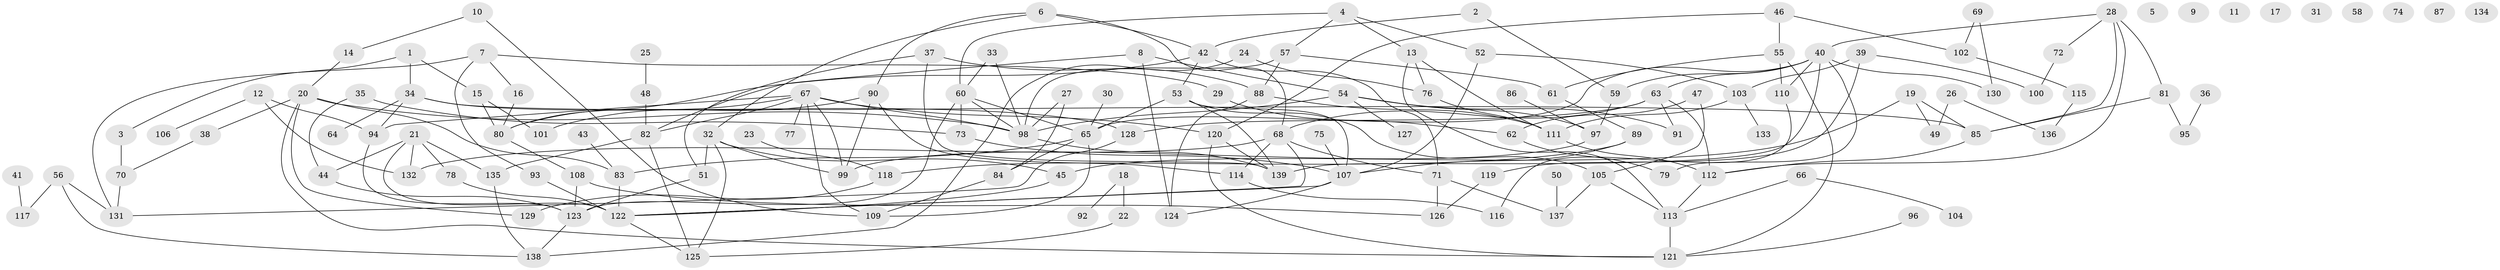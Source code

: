 // Generated by graph-tools (version 1.1) at 2025/00/03/09/25 03:00:50]
// undirected, 139 vertices, 207 edges
graph export_dot {
graph [start="1"]
  node [color=gray90,style=filled];
  1;
  2;
  3;
  4;
  5;
  6;
  7;
  8;
  9;
  10;
  11;
  12;
  13;
  14;
  15;
  16;
  17;
  18;
  19;
  20;
  21;
  22;
  23;
  24;
  25;
  26;
  27;
  28;
  29;
  30;
  31;
  32;
  33;
  34;
  35;
  36;
  37;
  38;
  39;
  40;
  41;
  42;
  43;
  44;
  45;
  46;
  47;
  48;
  49;
  50;
  51;
  52;
  53;
  54;
  55;
  56;
  57;
  58;
  59;
  60;
  61;
  62;
  63;
  64;
  65;
  66;
  67;
  68;
  69;
  70;
  71;
  72;
  73;
  74;
  75;
  76;
  77;
  78;
  79;
  80;
  81;
  82;
  83;
  84;
  85;
  86;
  87;
  88;
  89;
  90;
  91;
  92;
  93;
  94;
  95;
  96;
  97;
  98;
  99;
  100;
  101;
  102;
  103;
  104;
  105;
  106;
  107;
  108;
  109;
  110;
  111;
  112;
  113;
  114;
  115;
  116;
  117;
  118;
  119;
  120;
  121;
  122;
  123;
  124;
  125;
  126;
  127;
  128;
  129;
  130;
  131;
  132;
  133;
  134;
  135;
  136;
  137;
  138;
  139;
  1 -- 3;
  1 -- 15;
  1 -- 34;
  2 -- 42;
  2 -- 59;
  3 -- 70;
  4 -- 13;
  4 -- 52;
  4 -- 57;
  4 -- 60;
  6 -- 32;
  6 -- 42;
  6 -- 68;
  6 -- 90;
  7 -- 16;
  7 -- 29;
  7 -- 93;
  7 -- 131;
  8 -- 54;
  8 -- 82;
  8 -- 124;
  10 -- 14;
  10 -- 109;
  12 -- 94;
  12 -- 106;
  12 -- 132;
  13 -- 76;
  13 -- 111;
  13 -- 113;
  14 -- 20;
  15 -- 80;
  15 -- 101;
  16 -- 80;
  18 -- 22;
  18 -- 92;
  19 -- 45;
  19 -- 49;
  19 -- 85;
  20 -- 38;
  20 -- 83;
  20 -- 98;
  20 -- 121;
  20 -- 129;
  21 -- 44;
  21 -- 78;
  21 -- 122;
  21 -- 132;
  21 -- 135;
  22 -- 125;
  23 -- 118;
  24 -- 76;
  24 -- 138;
  25 -- 48;
  26 -- 49;
  26 -- 136;
  27 -- 84;
  27 -- 98;
  28 -- 40;
  28 -- 72;
  28 -- 81;
  28 -- 85;
  28 -- 112;
  29 -- 62;
  30 -- 65;
  32 -- 45;
  32 -- 51;
  32 -- 99;
  32 -- 125;
  33 -- 60;
  33 -- 98;
  34 -- 64;
  34 -- 85;
  34 -- 94;
  34 -- 128;
  35 -- 44;
  35 -- 73;
  36 -- 95;
  37 -- 51;
  37 -- 88;
  37 -- 139;
  38 -- 70;
  39 -- 100;
  39 -- 103;
  39 -- 119;
  40 -- 59;
  40 -- 63;
  40 -- 65;
  40 -- 79;
  40 -- 110;
  40 -- 130;
  40 -- 139;
  41 -- 117;
  42 -- 53;
  42 -- 71;
  42 -- 80;
  43 -- 83;
  44 -- 123;
  45 -- 122;
  46 -- 55;
  46 -- 102;
  46 -- 120;
  47 -- 62;
  47 -- 105;
  48 -- 82;
  50 -- 137;
  51 -- 123;
  52 -- 103;
  52 -- 107;
  53 -- 65;
  53 -- 105;
  53 -- 107;
  53 -- 139;
  54 -- 91;
  54 -- 97;
  54 -- 98;
  54 -- 127;
  55 -- 61;
  55 -- 110;
  55 -- 121;
  56 -- 117;
  56 -- 131;
  56 -- 138;
  57 -- 61;
  57 -- 88;
  57 -- 98;
  59 -- 97;
  60 -- 65;
  60 -- 73;
  60 -- 98;
  60 -- 123;
  61 -- 89;
  62 -- 79;
  63 -- 68;
  63 -- 91;
  63 -- 112;
  63 -- 128;
  65 -- 83;
  65 -- 84;
  65 -- 109;
  66 -- 104;
  66 -- 113;
  67 -- 77;
  67 -- 80;
  67 -- 82;
  67 -- 94;
  67 -- 98;
  67 -- 99;
  67 -- 109;
  67 -- 120;
  68 -- 71;
  68 -- 114;
  68 -- 122;
  68 -- 132;
  69 -- 102;
  69 -- 130;
  70 -- 131;
  71 -- 126;
  71 -- 137;
  72 -- 100;
  73 -- 107;
  75 -- 107;
  76 -- 111;
  78 -- 122;
  80 -- 108;
  81 -- 85;
  81 -- 95;
  82 -- 125;
  82 -- 135;
  83 -- 122;
  84 -- 109;
  85 -- 112;
  86 -- 97;
  88 -- 111;
  88 -- 124;
  89 -- 107;
  89 -- 118;
  90 -- 99;
  90 -- 101;
  90 -- 114;
  93 -- 122;
  94 -- 123;
  96 -- 121;
  97 -- 99;
  98 -- 139;
  102 -- 115;
  103 -- 111;
  103 -- 133;
  105 -- 113;
  105 -- 137;
  107 -- 122;
  107 -- 124;
  108 -- 123;
  108 -- 126;
  110 -- 116;
  111 -- 112;
  112 -- 113;
  113 -- 121;
  114 -- 116;
  115 -- 136;
  118 -- 129;
  119 -- 126;
  120 -- 121;
  120 -- 139;
  122 -- 125;
  123 -- 138;
  128 -- 131;
  135 -- 138;
}
